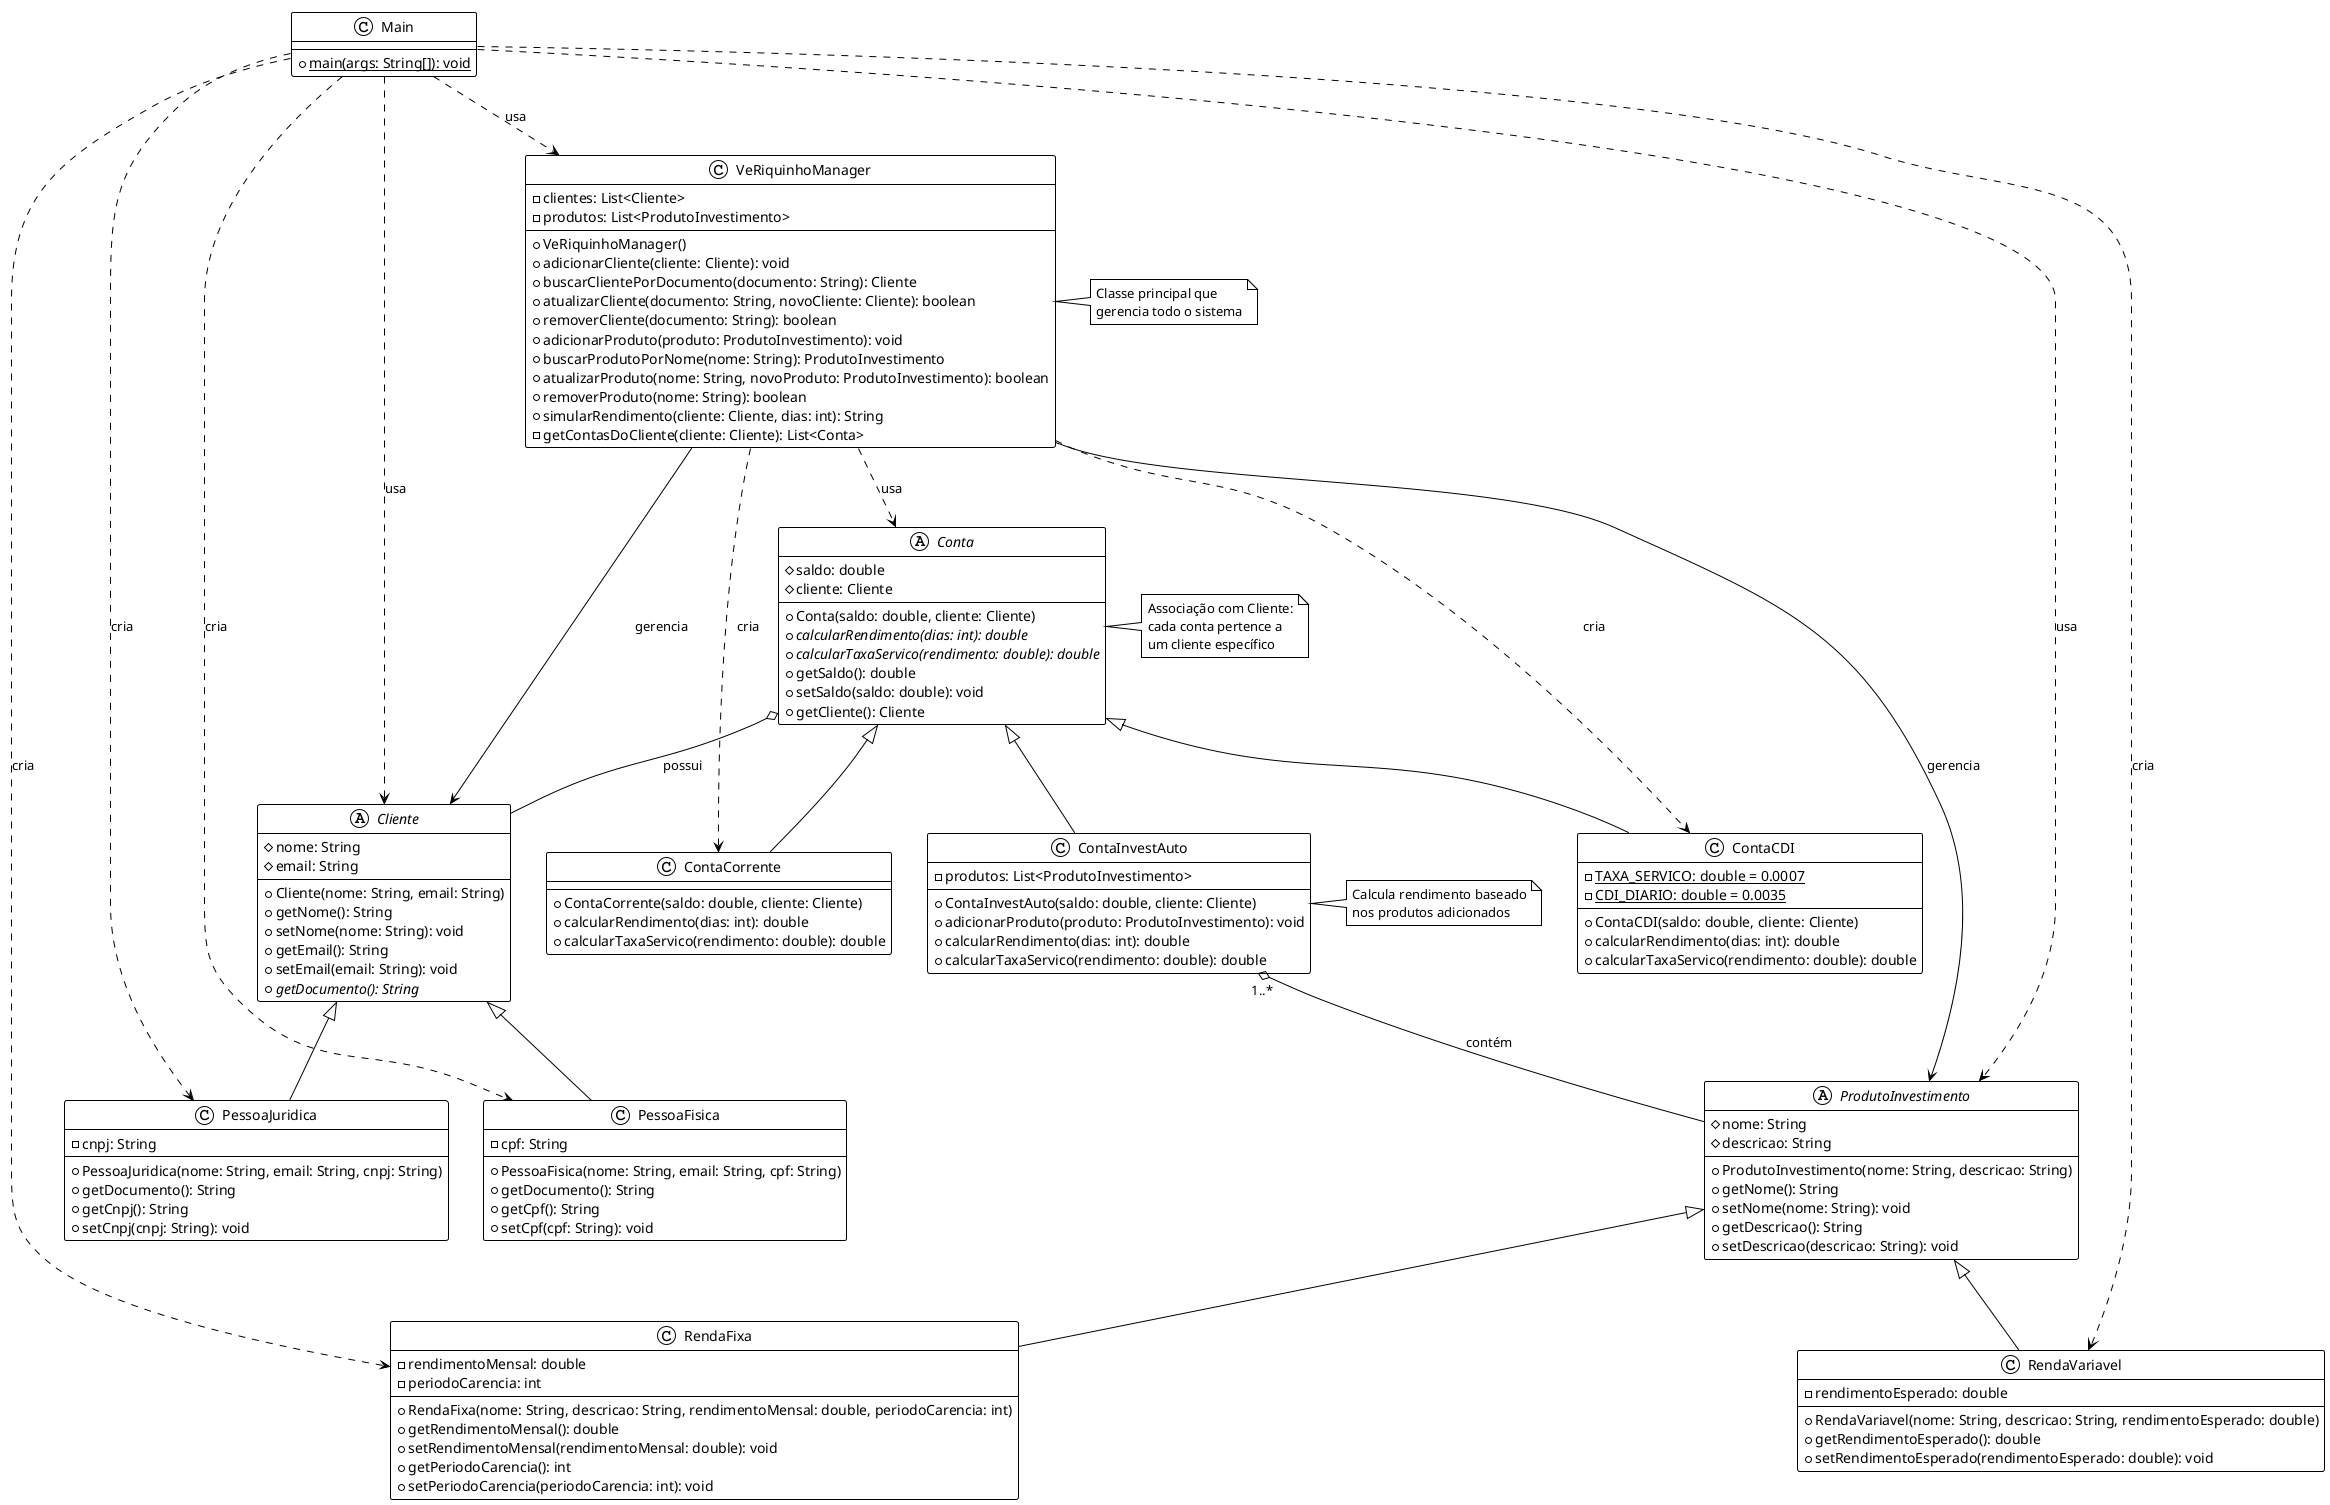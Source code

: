 @startuml VeRiquinhoSystem

!theme plain

' Classes abstratas
abstract class Cliente {
    #nome: String
    #email: String
    +Cliente(nome: String, email: String)
    +getNome(): String
    +setNome(nome: String): void
    +getEmail(): String
    +setEmail(email: String): void
    {abstract} +getDocumento(): String
}

abstract class Conta {
    #saldo: double
    #cliente: Cliente
    +Conta(saldo: double, cliente: Cliente)
    {abstract} +calcularRendimento(dias: int): double
    {abstract} +calcularTaxaServico(rendimento: double): double
    +getSaldo(): double
    +setSaldo(saldo: double): void
    +getCliente(): Cliente
}

abstract class ProdutoInvestimento {
    #nome: String
    #descricao: String
    +ProdutoInvestimento(nome: String, descricao: String)
    +getNome(): String
    +setNome(nome: String): void
    +getDescricao(): String
    +setDescricao(descricao: String): void
}

' Classes concretas de Cliente
class PessoaFisica {
    -cpf: String
    +PessoaFisica(nome: String, email: String, cpf: String)
    +getDocumento(): String
    +getCpf(): String
    +setCpf(cpf: String): void
}

class PessoaJuridica {
    -cnpj: String
    +PessoaJuridica(nome: String, email: String, cnpj: String)
    +getDocumento(): String
    +getCnpj(): String
    +setCnpj(cnpj: String): void
}

' Classes concretas de Conta
class ContaCorrente {
    +ContaCorrente(saldo: double, cliente: Cliente)
    +calcularRendimento(dias: int): double
    +calcularTaxaServico(rendimento: double): double
}

class ContaCDI {
    -{static} TAXA_SERVICO: double = 0.0007
    -{static} CDI_DIARIO: double = 0.0035
    +ContaCDI(saldo: double, cliente: Cliente)
    +calcularRendimento(dias: int): double
    +calcularTaxaServico(rendimento: double): double
}

class ContaInvestAuto {
    -produtos: List<ProdutoInvestimento>
    +ContaInvestAuto(saldo: double, cliente: Cliente)
    +adicionarProduto(produto: ProdutoInvestimento): void
    +calcularRendimento(dias: int): double
    +calcularTaxaServico(rendimento: double): double
}

' Classes concretas de ProdutoInvestimento
class RendaFixa {
    -rendimentoMensal: double
    -periodoCarencia: int
    +RendaFixa(nome: String, descricao: String, rendimentoMensal: double, periodoCarencia: int)
    +getRendimentoMensal(): double
    +setRendimentoMensal(rendimentoMensal: double): void
    +getPeriodoCarencia(): int
    +setPeriodoCarencia(periodoCarencia: int): void
}

class RendaVariavel {
    -rendimentoEsperado: double
    +RendaVariavel(nome: String, descricao: String, rendimentoEsperado: double)
    +getRendimentoEsperado(): double
    +setRendimentoEsperado(rendimentoEsperado: double): void
}

' Classe gerenciadora
class VeRiquinhoManager {
    -clientes: List<Cliente>
    -produtos: List<ProdutoInvestimento>
    +VeRiquinhoManager()
    +adicionarCliente(cliente: Cliente): void
    +buscarClientePorDocumento(documento: String): Cliente
    +atualizarCliente(documento: String, novoCliente: Cliente): boolean
    +removerCliente(documento: String): boolean
    +adicionarProduto(produto: ProdutoInvestimento): void
    +buscarProdutoPorNome(nome: String): ProdutoInvestimento
    +atualizarProduto(nome: String, novoProduto: ProdutoInvestimento): boolean
    +removerProduto(nome: String): boolean
    +simularRendimento(cliente: Cliente, dias: int): String
    -getContasDoCliente(cliente: Cliente): List<Conta>
}

class Main {
    +{static} main(args: String[]): void
}

' Relações de herança
Cliente <|-- PessoaFisica
Cliente <|-- PessoaJuridica

Conta <|-- ContaCorrente
Conta <|-- ContaCDI
Conta <|-- ContaInvestAuto

ProdutoInvestimento <|-- RendaFixa
ProdutoInvestimento <|-- RendaVariavel

' Relações de composição/agregação
Conta o-- Cliente : possui
ContaInvestAuto o-- ProdutoInvestimento : "1..*" contém

' Relações de dependência
VeRiquinhoManager --> Cliente : gerencia
VeRiquinhoManager --> ProdutoInvestimento : gerencia
VeRiquinhoManager ..> Conta : usa
VeRiquinhoManager ..> ContaCorrente : cria
VeRiquinhoManager ..> ContaCDI : cria

Main ..> VeRiquinhoManager : usa
Main ..> Cliente : usa
Main ..> PessoaFisica : cria
Main ..> PessoaJuridica : cria
Main ..> ProdutoInvestimento : usa
Main ..> RendaFixa : cria
Main ..> RendaVariavel : cria

' Notas
note right of ContaInvestAuto : Calcula rendimento baseado\nnos produtos adicionados
note right of VeRiquinhoManager : Classe principal que\ngerencia todo o sistema
note right of Conta : Associação com Cliente:\ncada conta pertence a\num cliente específico

@enduml